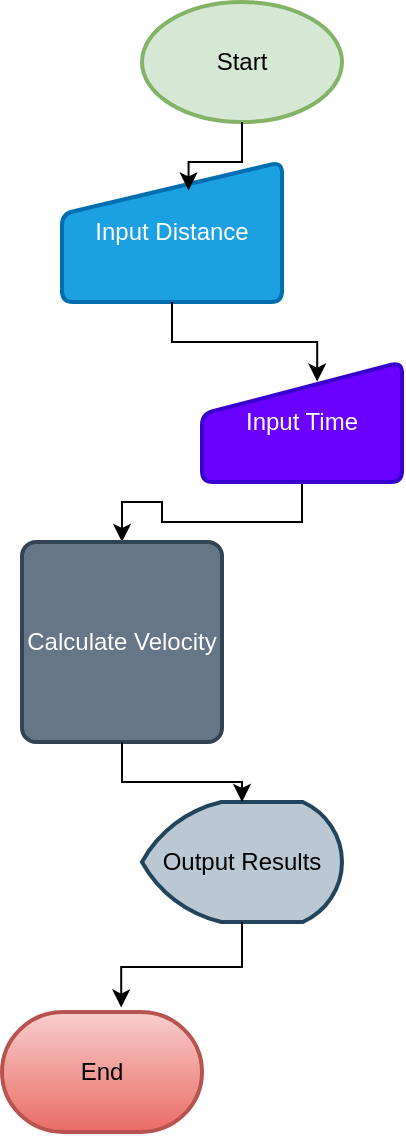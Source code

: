 <mxfile version="22.1.21" type="github">
  <diagram name="Página-1" id="TLXrXuh9yYN9QLuqUlPi">
    <mxGraphModel dx="536" dy="837" grid="1" gridSize="10" guides="1" tooltips="1" connect="1" arrows="1" fold="1" page="1" pageScale="1" pageWidth="827" pageHeight="1169" math="0" shadow="0">
      <root>
        <mxCell id="0" />
        <mxCell id="1" parent="0" />
        <mxCell id="_qSVB-sJyE97dYkyQBaF-10" style="edgeStyle=orthogonalEdgeStyle;rounded=0;orthogonalLoop=1;jettySize=auto;html=1;exitX=0.5;exitY=1;exitDx=0;exitDy=0;entryX=0.5;entryY=0;entryDx=0;entryDy=0;" parent="1" source="_qSVB-sJyE97dYkyQBaF-1" target="_qSVB-sJyE97dYkyQBaF-4" edge="1">
          <mxGeometry relative="1" as="geometry" />
        </mxCell>
        <mxCell id="_qSVB-sJyE97dYkyQBaF-1" value="Input Time" style="html=1;strokeWidth=2;shape=manualInput;whiteSpace=wrap;rounded=1;size=26;arcSize=11;fillColor=#6a00ff;fontColor=#ffffff;strokeColor=#3700CC;" parent="1" vertex="1">
          <mxGeometry x="360" y="230" width="100" height="60" as="geometry" />
        </mxCell>
        <mxCell id="_qSVB-sJyE97dYkyQBaF-2" value="Start" style="strokeWidth=2;shape=mxgraph.flowchart.start_1;fillColor=#d5e8d4;strokeColor=#82b366;whiteSpace=wrap;align=center;html=1;" parent="1" vertex="1">
          <mxGeometry x="330" y="50" width="100" height="60" as="geometry" />
        </mxCell>
        <mxCell id="_qSVB-sJyE97dYkyQBaF-3" value="Input Distance" style="html=1;strokeWidth=2;shape=manualInput;whiteSpace=wrap;rounded=1;size=26;arcSize=11;fillColor=#1ba1e2;strokeColor=#006EAF;align=center;verticalAlign=middle;fontColor=#ffffff;" parent="1" vertex="1">
          <mxGeometry x="290" y="130" width="110" height="70" as="geometry" />
        </mxCell>
        <mxCell id="_qSVB-sJyE97dYkyQBaF-4" value="Calculate Velocity" style="rounded=1;whiteSpace=wrap;html=1;absoluteArcSize=1;arcSize=14;strokeWidth=2;fillColor=#647687;fontColor=#ffffff;strokeColor=#314354;" parent="1" vertex="1">
          <mxGeometry x="270" y="320" width="100" height="100" as="geometry" />
        </mxCell>
        <mxCell id="_qSVB-sJyE97dYkyQBaF-5" value="Output Results" style="strokeWidth=2;html=1;shape=mxgraph.flowchart.display;whiteSpace=wrap;fillColor=#bac8d3;strokeColor=#23445d;" parent="1" vertex="1">
          <mxGeometry x="330" y="450" width="100" height="60" as="geometry" />
        </mxCell>
        <mxCell id="_qSVB-sJyE97dYkyQBaF-6" value="End" style="strokeWidth=2;html=1;shape=mxgraph.flowchart.terminator;whiteSpace=wrap;fillColor=#f8cecc;gradientColor=#ea6b66;strokeColor=#b85450;" parent="1" vertex="1">
          <mxGeometry x="260" y="555" width="100" height="60" as="geometry" />
        </mxCell>
        <mxCell id="_qSVB-sJyE97dYkyQBaF-7" style="edgeStyle=orthogonalEdgeStyle;rounded=0;orthogonalLoop=1;jettySize=auto;html=1;exitX=0.5;exitY=1;exitDx=0;exitDy=0;exitPerimeter=0;entryX=0.575;entryY=0.203;entryDx=0;entryDy=0;entryPerimeter=0;" parent="1" source="_qSVB-sJyE97dYkyQBaF-2" target="_qSVB-sJyE97dYkyQBaF-3" edge="1">
          <mxGeometry relative="1" as="geometry" />
        </mxCell>
        <mxCell id="_qSVB-sJyE97dYkyQBaF-9" style="edgeStyle=orthogonalEdgeStyle;rounded=0;orthogonalLoop=1;jettySize=auto;html=1;exitX=0.5;exitY=1;exitDx=0;exitDy=0;entryX=0.576;entryY=0.163;entryDx=0;entryDy=0;entryPerimeter=0;" parent="1" source="_qSVB-sJyE97dYkyQBaF-3" target="_qSVB-sJyE97dYkyQBaF-1" edge="1">
          <mxGeometry relative="1" as="geometry" />
        </mxCell>
        <mxCell id="_qSVB-sJyE97dYkyQBaF-11" style="edgeStyle=orthogonalEdgeStyle;rounded=0;orthogonalLoop=1;jettySize=auto;html=1;exitX=0.5;exitY=1;exitDx=0;exitDy=0;entryX=0.5;entryY=0;entryDx=0;entryDy=0;entryPerimeter=0;" parent="1" source="_qSVB-sJyE97dYkyQBaF-4" target="_qSVB-sJyE97dYkyQBaF-5" edge="1">
          <mxGeometry relative="1" as="geometry" />
        </mxCell>
        <mxCell id="_qSVB-sJyE97dYkyQBaF-12" style="edgeStyle=orthogonalEdgeStyle;rounded=0;orthogonalLoop=1;jettySize=auto;html=1;exitX=0.5;exitY=1;exitDx=0;exitDy=0;exitPerimeter=0;entryX=0.596;entryY=-0.037;entryDx=0;entryDy=0;entryPerimeter=0;" parent="1" source="_qSVB-sJyE97dYkyQBaF-5" target="_qSVB-sJyE97dYkyQBaF-6" edge="1">
          <mxGeometry relative="1" as="geometry" />
        </mxCell>
      </root>
    </mxGraphModel>
  </diagram>
</mxfile>
